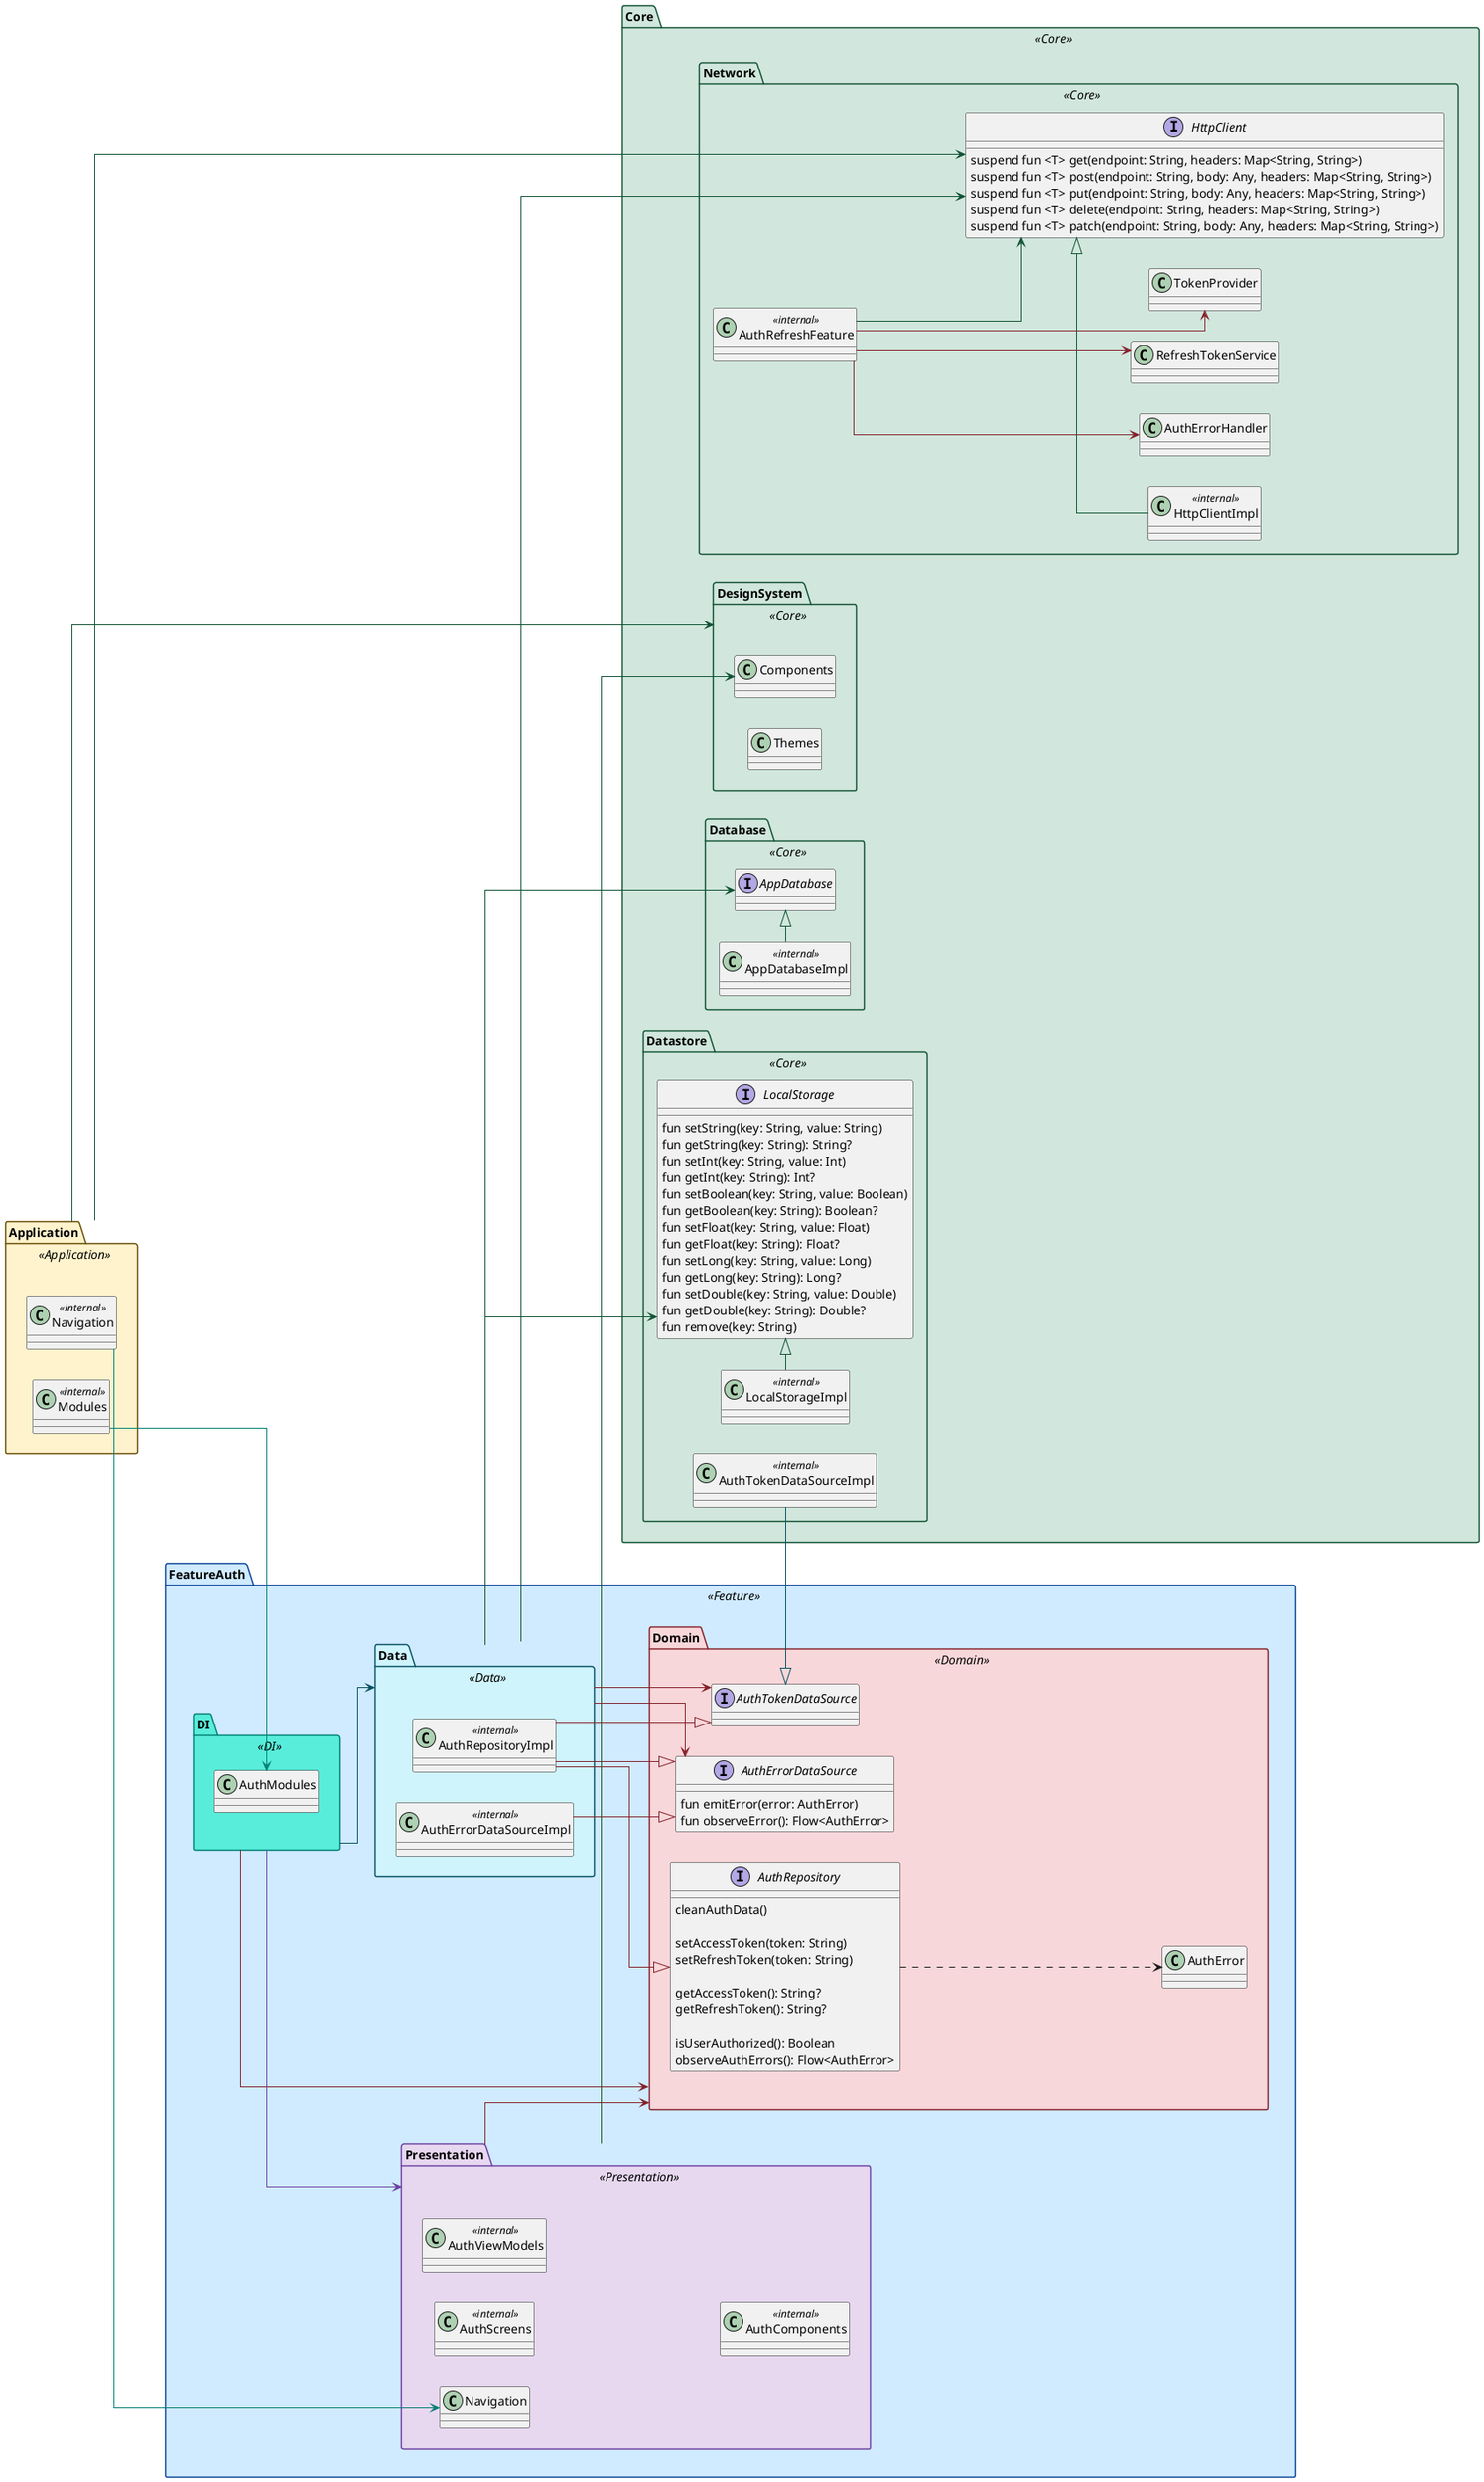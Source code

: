 @startuml

!define CoreBG #d1e7dd
!define CoreBorder #0f5132
!define DataBG #cff4fc
!define DataBorder #055160
!define DomainBG #f8d7da
!define DomainBorder #842029
!define PresentationBG #e7d8f0
!define PresentationBorder #6b3fa0
!define ApplicationBG #fff3cd
!define ApplicationBorder #664d03
!define FeatureBG #d0ebff
!define FeatureBorder #084298
!define DIBG #58edda
!define DIBorder #007f73

!define ArrowCore #0f5132
!define ArrowData #055160
!define ArrowDomain #842029
!define ArrowPresentation #6b3fa0
!define ArrowDI #007f73

skinparam linetype ortho
left to right direction

skinparam package {
    BackgroundColor<<Core>> CoreBG
    BorderColor<<Core>> CoreBorder
    BackgroundColor<<Data>> DataBG
    BorderColor<<Data>> DataBorder
    BackgroundColor<<Domain>> DomainBG
    BorderColor<<Domain>> DomainBorder
    BackgroundColor<<Presentation>> PresentationBG
    BorderColor<<Presentation>> PresentationBorder
    BackgroundColor<<Application>> ApplicationBG
    BorderColor<<Application>> ApplicationBorder
    BackgroundColor<<Feature>> FeatureBG
    BorderColor<<Feature>> FeatureBorder
    BackgroundColor<<DI>> DIBG
    BorderColor<<DI>> DIBorder
}

package "Application" <<Application>> {
    class Modules <<internal>>
    class Navigation <<internal>>
}

package "Core" <<Core>> {
    package "Network" <<Core>> {
        interface HttpClient {
            suspend fun <T> get(endpoint: String, headers: Map<String, String>)
            suspend fun <T> post(endpoint: String, body: Any, headers: Map<String, String>)
            suspend fun <T> put(endpoint: String, body: Any, headers: Map<String, String>)
            suspend fun <T> delete(endpoint: String, headers: Map<String, String>)
            suspend fun <T> patch(endpoint: String, body: Any, headers: Map<String, String>)
        }
        class HttpClientImpl <<internal>>
        class AuthRefreshFeature <<internal>>
    }
    package "Datastore" <<Core>> {
        interface LocalStorage {
            fun setString(key: String, value: String)
            fun getString(key: String): String?
            fun setInt(key: String, value: Int)
            fun getInt(key: String): Int?
            fun setBoolean(key: String, value: Boolean)
            fun getBoolean(key: String): Boolean?
            fun setFloat(key: String, value: Float)
            fun getFloat(key: String): Float?
            fun setLong(key: String, value: Long)
            fun getLong(key: String): Long?
            fun setDouble(key: String, value: Double)
            fun getDouble(key: String): Double?
            fun remove(key: String)
        }
        class LocalStorageImpl <<internal>>

        class AuthTokenDataSourceImpl <<internal>>
    }
    package "Database" <<Core>> {
        interface AppDatabase
        class AppDatabaseImpl <<internal>>
    }
    package "DesignSystem" <<Core>> {
        class Components
        class Themes
    }

    Core.Network.HttpClientImpl -[ArrowCore]|> Core.Network.HttpClient
    Core.Datastore.LocalStorageImpl -[ArrowCore]|> Core.Datastore.LocalStorage
    Core.Database.AppDatabaseImpl -[ArrowCore]|> Core.Database.AppDatabase
}

package "FeatureAuth" <<Feature>> {
    package "Presentation" <<Presentation>> {
        class AuthScreens <<internal>>
        class AuthViewModels <<internal>>
        class AuthComponents <<internal>>
        class Navigation
    }

    package "Domain" <<Domain>> {
        class AuthError
        interface AuthTokenDataSource
        interface AuthRepository {
            cleanAuthData()

            setAccessToken(token: String)
            setRefreshToken(token: String)

            getAccessToken(): String?
            getRefreshToken(): String?

            isUserAuthorized(): Boolean
            observeAuthErrors(): Flow<AuthError>
        }
        interface AuthErrorDataSource {
            fun emitError(error: AuthError)
            fun observeError(): Flow<AuthError>
        }
    }

    package "Data" <<Data>> {
        class AuthRepositoryImpl <<internal>>
        class AuthErrorDataSourceImpl <<internal>>
    }

    package DI <<DI>> {
        class AuthModules
    }

    DI -[ArrowDomain]-> Domain
    DI -[ArrowPresentation]-> Presentation
    DI -[ArrowData]-> Data
    Presentation -[ArrowDomain]-> Domain

    Data.AuthRepositoryImpl -[ArrowDomain]|> Domain.AuthRepository
    Data.AuthRepositoryImpl -[ArrowDomain]|> FeatureAuth.Domain.AuthTokenDataSource
    Data.AuthRepositoryImpl -[ArrowDomain]|> FeatureAuth.Domain.AuthErrorDataSource

    Data.AuthErrorDataSourceImpl -[ArrowDomain]|> Domain.AuthErrorDataSource
    Domain.AuthRepository ..> Domain.AuthError
}

Core.Datastore.AuthTokenDataSourceImpl -[ArrowData]|> FeatureAuth.Domain.AuthTokenDataSource
Core.Network.AuthRefreshFeature -[ArrowCore]-> Core.Network.HttpClient
Core.Network.AuthRefreshFeature -[ArrowDomain]-> Core.Network.TokenProvider
Core.Network.AuthRefreshFeature -[ArrowDomain]-> Core.Network.AuthErrorHandler
Core.Network.AuthRefreshFeature -[ArrowDomain]-> Core.Network.RefreshTokenService

Application -[ArrowCore]-> Core.DesignSystem
Application -[ArrowCore]-> Core.Network.HttpClient
Application.Modules -[ArrowDI]-> FeatureAuth.DI.AuthModules
Application.Navigation -[ArrowDI]-> FeatureAuth.Presentation.Navigation

FeatureAuth.Presentation -[ArrowCore]-> Core.DesignSystem.Components
FeatureAuth.Data -[ArrowCore]-> Core.Datastore.LocalStorage
FeatureAuth.Data -[ArrowCore]-> Core.Database.AppDatabase
FeatureAuth.Data -[ArrowCore]-> Core.Network.HttpClient

FeatureAuth.Data -[ArrowDomain]-> FeatureAuth.Domain.AuthTokenDataSource
FeatureAuth.Data -[ArrowDomain]-> FeatureAuth.Domain.AuthErrorDataSource

@enduml
